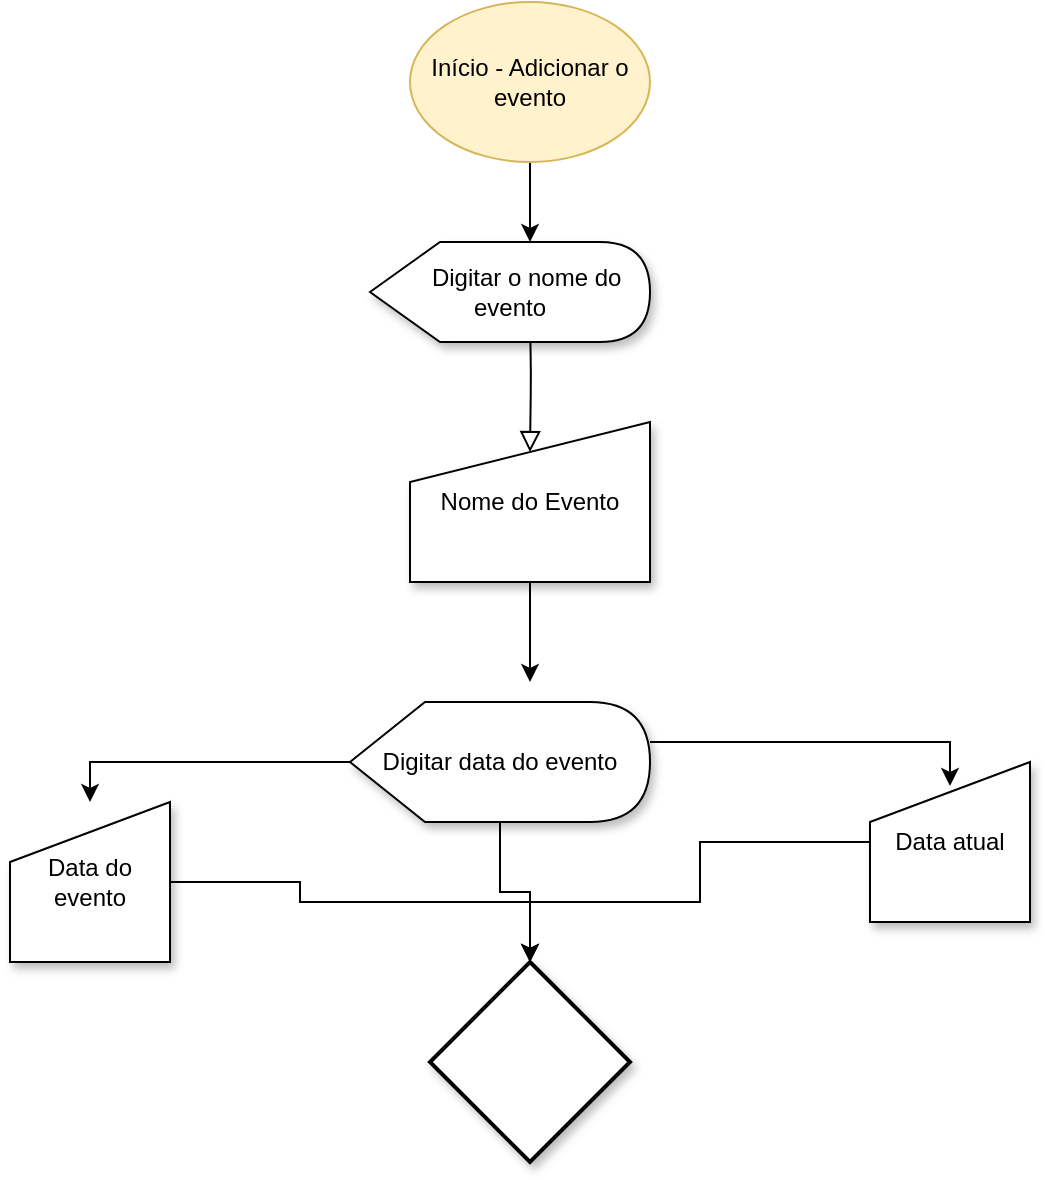 <mxfile version="14.9.8" type="github">
  <diagram id="C5RBs43oDa-KdzZeNtuy" name="Page-1">
    <mxGraphModel dx="1695" dy="1619" grid="1" gridSize="10" guides="1" tooltips="1" connect="1" arrows="1" fold="1" page="1" pageScale="1" pageWidth="827" pageHeight="1169" math="0" shadow="0">
      <root>
        <mxCell id="WIyWlLk6GJQsqaUBKTNV-0" />
        <mxCell id="WIyWlLk6GJQsqaUBKTNV-1" parent="WIyWlLk6GJQsqaUBKTNV-0" />
        <mxCell id="WIyWlLk6GJQsqaUBKTNV-2" value="" style="html=1;jettySize=auto;orthogonalLoop=1;fontSize=11;endArrow=block;endFill=0;endSize=8;strokeWidth=1;shadow=0;labelBackgroundColor=none;edgeStyle=orthogonalEdgeStyle;entryX=0.5;entryY=0.188;entryDx=0;entryDy=0;entryPerimeter=0;" parent="WIyWlLk6GJQsqaUBKTNV-1" target="YShzn4bgvZEt4ahIDl8V-4" edge="1">
          <mxGeometry relative="1" as="geometry">
            <mxPoint x="220" y="120" as="sourcePoint" />
            <mxPoint x="220" y="170" as="targetPoint" />
          </mxGeometry>
        </mxCell>
        <mxCell id="YShzn4bgvZEt4ahIDl8V-1" value="" style="edgeStyle=orthogonalEdgeStyle;rounded=0;orthogonalLoop=1;jettySize=auto;html=1;" edge="1" parent="WIyWlLk6GJQsqaUBKTNV-1" source="YShzn4bgvZEt4ahIDl8V-0">
          <mxGeometry relative="1" as="geometry">
            <mxPoint x="220" y="80" as="targetPoint" />
          </mxGeometry>
        </mxCell>
        <mxCell id="YShzn4bgvZEt4ahIDl8V-0" value="Início - Adicionar o&lt;br&gt;evento" style="ellipse;whiteSpace=wrap;html=1;fillColor=#fff2cc;strokeColor=#d6b656;" vertex="1" parent="WIyWlLk6GJQsqaUBKTNV-1">
          <mxGeometry x="160" y="-40" width="120" height="80" as="geometry" />
        </mxCell>
        <mxCell id="YShzn4bgvZEt4ahIDl8V-3" value="&amp;nbsp; &amp;nbsp; &amp;nbsp;Digitar o nome do&lt;br&gt;evento" style="shape=display;whiteSpace=wrap;html=1;shadow=1;glass=0;sketch=0;" vertex="1" parent="WIyWlLk6GJQsqaUBKTNV-1">
          <mxGeometry x="140" y="80" width="140" height="50" as="geometry" />
        </mxCell>
        <mxCell id="YShzn4bgvZEt4ahIDl8V-7" style="edgeStyle=orthogonalEdgeStyle;rounded=0;orthogonalLoop=1;jettySize=auto;html=1;" edge="1" parent="WIyWlLk6GJQsqaUBKTNV-1" source="YShzn4bgvZEt4ahIDl8V-4">
          <mxGeometry relative="1" as="geometry">
            <mxPoint x="220" y="300" as="targetPoint" />
          </mxGeometry>
        </mxCell>
        <mxCell id="YShzn4bgvZEt4ahIDl8V-4" value="Nome do Evento" style="shape=manualInput;whiteSpace=wrap;html=1;shadow=1;glass=0;sketch=0;" vertex="1" parent="WIyWlLk6GJQsqaUBKTNV-1">
          <mxGeometry x="160" y="170" width="120" height="80" as="geometry" />
        </mxCell>
        <mxCell id="YShzn4bgvZEt4ahIDl8V-12" value="" style="edgeStyle=orthogonalEdgeStyle;rounded=0;orthogonalLoop=1;jettySize=auto;html=1;" edge="1" parent="WIyWlLk6GJQsqaUBKTNV-1" source="YShzn4bgvZEt4ahIDl8V-5">
          <mxGeometry relative="1" as="geometry">
            <mxPoint y="360" as="targetPoint" />
            <Array as="points">
              <mxPoint y="340" />
            </Array>
          </mxGeometry>
        </mxCell>
        <mxCell id="YShzn4bgvZEt4ahIDl8V-17" value="" style="edgeStyle=orthogonalEdgeStyle;rounded=0;orthogonalLoop=1;jettySize=auto;html=1;entryX=0.5;entryY=0.15;entryDx=0;entryDy=0;entryPerimeter=0;" edge="1" parent="WIyWlLk6GJQsqaUBKTNV-1" source="YShzn4bgvZEt4ahIDl8V-5" target="YShzn4bgvZEt4ahIDl8V-15">
          <mxGeometry relative="1" as="geometry">
            <Array as="points">
              <mxPoint x="430" y="330" />
            </Array>
          </mxGeometry>
        </mxCell>
        <mxCell id="YShzn4bgvZEt4ahIDl8V-21" value="" style="edgeStyle=orthogonalEdgeStyle;rounded=0;orthogonalLoop=1;jettySize=auto;html=1;" edge="1" parent="WIyWlLk6GJQsqaUBKTNV-1" source="YShzn4bgvZEt4ahIDl8V-5" target="YShzn4bgvZEt4ahIDl8V-18">
          <mxGeometry relative="1" as="geometry" />
        </mxCell>
        <mxCell id="YShzn4bgvZEt4ahIDl8V-5" value="Digitar data do evento" style="shape=display;whiteSpace=wrap;html=1;shadow=1;glass=0;sketch=0;" vertex="1" parent="WIyWlLk6GJQsqaUBKTNV-1">
          <mxGeometry x="130" y="310" width="150" height="60" as="geometry" />
        </mxCell>
        <mxCell id="YShzn4bgvZEt4ahIDl8V-20" value="" style="edgeStyle=orthogonalEdgeStyle;rounded=0;orthogonalLoop=1;jettySize=auto;html=1;" edge="1" parent="WIyWlLk6GJQsqaUBKTNV-1" source="YShzn4bgvZEt4ahIDl8V-13" target="YShzn4bgvZEt4ahIDl8V-18">
          <mxGeometry relative="1" as="geometry">
            <Array as="points">
              <mxPoint x="105" y="400" />
              <mxPoint x="105" y="410" />
              <mxPoint x="220" y="410" />
            </Array>
          </mxGeometry>
        </mxCell>
        <mxCell id="YShzn4bgvZEt4ahIDl8V-13" value="Data do evento" style="shape=manualInput;whiteSpace=wrap;html=1;shadow=1;glass=0;sketch=0;" vertex="1" parent="WIyWlLk6GJQsqaUBKTNV-1">
          <mxGeometry x="-40" y="360" width="80" height="80" as="geometry" />
        </mxCell>
        <mxCell id="YShzn4bgvZEt4ahIDl8V-22" value="" style="edgeStyle=orthogonalEdgeStyle;rounded=0;orthogonalLoop=1;jettySize=auto;html=1;entryX=0.5;entryY=0;entryDx=0;entryDy=0;entryPerimeter=0;" edge="1" parent="WIyWlLk6GJQsqaUBKTNV-1" source="YShzn4bgvZEt4ahIDl8V-15" target="YShzn4bgvZEt4ahIDl8V-18">
          <mxGeometry relative="1" as="geometry">
            <mxPoint x="220" y="410" as="targetPoint" />
            <Array as="points">
              <mxPoint x="305" y="380" />
              <mxPoint x="305" y="410" />
              <mxPoint x="220" y="410" />
            </Array>
          </mxGeometry>
        </mxCell>
        <mxCell id="YShzn4bgvZEt4ahIDl8V-15" value="Data atual" style="shape=manualInput;whiteSpace=wrap;html=1;shadow=1;glass=0;sketch=0;" vertex="1" parent="WIyWlLk6GJQsqaUBKTNV-1">
          <mxGeometry x="390" y="340" width="80" height="80" as="geometry" />
        </mxCell>
        <mxCell id="YShzn4bgvZEt4ahIDl8V-18" value="" style="strokeWidth=2;html=1;shape=mxgraph.flowchart.decision;whiteSpace=wrap;shadow=1;glass=0;sketch=0;" vertex="1" parent="WIyWlLk6GJQsqaUBKTNV-1">
          <mxGeometry x="170" y="440" width="100" height="100" as="geometry" />
        </mxCell>
      </root>
    </mxGraphModel>
  </diagram>
</mxfile>
